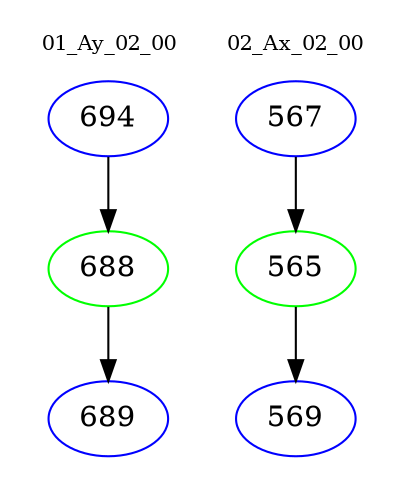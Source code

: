 digraph{
subgraph cluster_0 {
color = white
label = "01_Ay_02_00";
fontsize=10;
T0_694 [label="694", color="blue"]
T0_694 -> T0_688 [color="black"]
T0_688 [label="688", color="green"]
T0_688 -> T0_689 [color="black"]
T0_689 [label="689", color="blue"]
}
subgraph cluster_1 {
color = white
label = "02_Ax_02_00";
fontsize=10;
T1_567 [label="567", color="blue"]
T1_567 -> T1_565 [color="black"]
T1_565 [label="565", color="green"]
T1_565 -> T1_569 [color="black"]
T1_569 [label="569", color="blue"]
}
}

